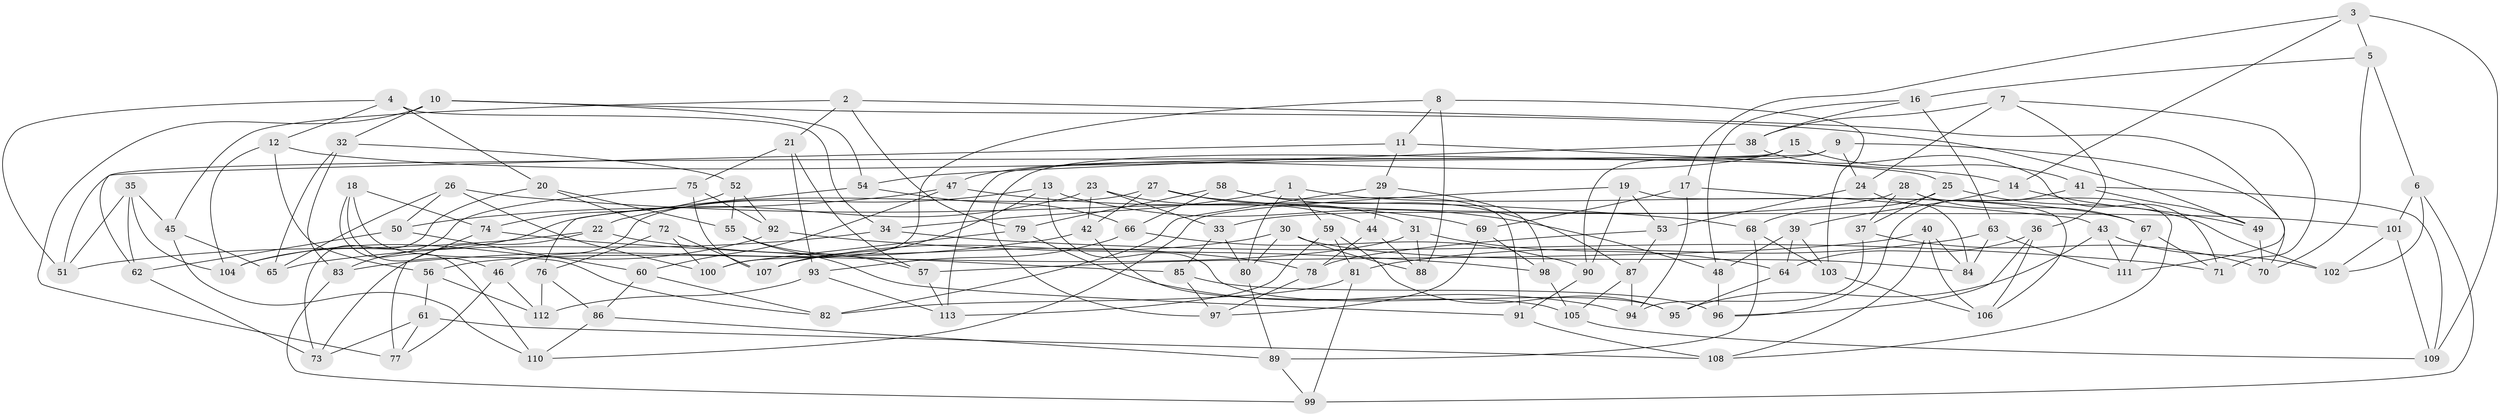 // Generated by graph-tools (version 1.1) at 2025/11/02/27/25 16:11:50]
// undirected, 113 vertices, 226 edges
graph export_dot {
graph [start="1"]
  node [color=gray90,style=filled];
  1;
  2;
  3;
  4;
  5;
  6;
  7;
  8;
  9;
  10;
  11;
  12;
  13;
  14;
  15;
  16;
  17;
  18;
  19;
  20;
  21;
  22;
  23;
  24;
  25;
  26;
  27;
  28;
  29;
  30;
  31;
  32;
  33;
  34;
  35;
  36;
  37;
  38;
  39;
  40;
  41;
  42;
  43;
  44;
  45;
  46;
  47;
  48;
  49;
  50;
  51;
  52;
  53;
  54;
  55;
  56;
  57;
  58;
  59;
  60;
  61;
  62;
  63;
  64;
  65;
  66;
  67;
  68;
  69;
  70;
  71;
  72;
  73;
  74;
  75;
  76;
  77;
  78;
  79;
  80;
  81;
  82;
  83;
  84;
  85;
  86;
  87;
  88;
  89;
  90;
  91;
  92;
  93;
  94;
  95;
  96;
  97;
  98;
  99;
  100;
  101;
  102;
  103;
  104;
  105;
  106;
  107;
  108;
  109;
  110;
  111;
  112;
  113;
  1 -- 67;
  1 -- 59;
  1 -- 34;
  1 -- 80;
  2 -- 79;
  2 -- 45;
  2 -- 111;
  2 -- 21;
  3 -- 17;
  3 -- 14;
  3 -- 109;
  3 -- 5;
  4 -- 51;
  4 -- 20;
  4 -- 12;
  4 -- 34;
  5 -- 16;
  5 -- 6;
  5 -- 70;
  6 -- 99;
  6 -- 102;
  6 -- 101;
  7 -- 36;
  7 -- 24;
  7 -- 38;
  7 -- 71;
  8 -- 11;
  8 -- 100;
  8 -- 88;
  8 -- 103;
  9 -- 70;
  9 -- 97;
  9 -- 51;
  9 -- 24;
  10 -- 49;
  10 -- 77;
  10 -- 54;
  10 -- 32;
  11 -- 62;
  11 -- 29;
  11 -- 25;
  12 -- 56;
  12 -- 104;
  12 -- 14;
  13 -- 22;
  13 -- 48;
  13 -- 95;
  13 -- 107;
  14 -- 49;
  14 -- 39;
  15 -- 113;
  15 -- 41;
  15 -- 47;
  15 -- 90;
  16 -- 48;
  16 -- 38;
  16 -- 63;
  17 -- 43;
  17 -- 69;
  17 -- 94;
  18 -- 110;
  18 -- 74;
  18 -- 82;
  18 -- 46;
  19 -- 90;
  19 -- 106;
  19 -- 53;
  19 -- 110;
  20 -- 72;
  20 -- 55;
  20 -- 73;
  21 -- 75;
  21 -- 57;
  21 -- 93;
  22 -- 78;
  22 -- 73;
  22 -- 51;
  23 -- 44;
  23 -- 42;
  23 -- 104;
  23 -- 33;
  24 -- 84;
  24 -- 53;
  25 -- 68;
  25 -- 102;
  25 -- 37;
  26 -- 65;
  26 -- 68;
  26 -- 50;
  26 -- 100;
  27 -- 31;
  27 -- 101;
  27 -- 46;
  27 -- 42;
  28 -- 67;
  28 -- 108;
  28 -- 37;
  28 -- 33;
  29 -- 44;
  29 -- 98;
  29 -- 82;
  30 -- 107;
  30 -- 80;
  30 -- 88;
  30 -- 84;
  31 -- 88;
  31 -- 64;
  31 -- 56;
  32 -- 65;
  32 -- 83;
  32 -- 52;
  33 -- 80;
  33 -- 85;
  34 -- 71;
  34 -- 65;
  35 -- 51;
  35 -- 104;
  35 -- 62;
  35 -- 45;
  36 -- 96;
  36 -- 64;
  36 -- 106;
  37 -- 94;
  37 -- 70;
  38 -- 71;
  38 -- 54;
  39 -- 48;
  39 -- 64;
  39 -- 103;
  40 -- 108;
  40 -- 84;
  40 -- 57;
  40 -- 106;
  41 -- 49;
  41 -- 109;
  41 -- 96;
  42 -- 83;
  42 -- 105;
  43 -- 102;
  43 -- 95;
  43 -- 111;
  44 -- 88;
  44 -- 78;
  45 -- 110;
  45 -- 65;
  46 -- 112;
  46 -- 77;
  47 -- 60;
  47 -- 50;
  47 -- 69;
  48 -- 96;
  49 -- 70;
  50 -- 62;
  50 -- 60;
  52 -- 55;
  52 -- 92;
  52 -- 74;
  53 -- 87;
  53 -- 78;
  54 -- 76;
  54 -- 66;
  55 -- 57;
  55 -- 91;
  56 -- 112;
  56 -- 61;
  57 -- 113;
  58 -- 87;
  58 -- 79;
  58 -- 66;
  58 -- 91;
  59 -- 113;
  59 -- 95;
  59 -- 81;
  60 -- 82;
  60 -- 86;
  61 -- 73;
  61 -- 108;
  61 -- 77;
  62 -- 73;
  63 -- 84;
  63 -- 111;
  63 -- 81;
  64 -- 95;
  66 -- 90;
  66 -- 93;
  67 -- 111;
  67 -- 71;
  68 -- 89;
  68 -- 103;
  69 -- 98;
  69 -- 97;
  72 -- 107;
  72 -- 76;
  72 -- 100;
  74 -- 77;
  74 -- 85;
  75 -- 92;
  75 -- 83;
  75 -- 107;
  76 -- 86;
  76 -- 112;
  78 -- 97;
  79 -- 100;
  79 -- 94;
  80 -- 89;
  81 -- 99;
  81 -- 82;
  83 -- 99;
  85 -- 97;
  85 -- 96;
  86 -- 110;
  86 -- 89;
  87 -- 105;
  87 -- 94;
  89 -- 99;
  90 -- 91;
  91 -- 108;
  92 -- 98;
  92 -- 104;
  93 -- 112;
  93 -- 113;
  98 -- 105;
  101 -- 109;
  101 -- 102;
  103 -- 106;
  105 -- 109;
}
